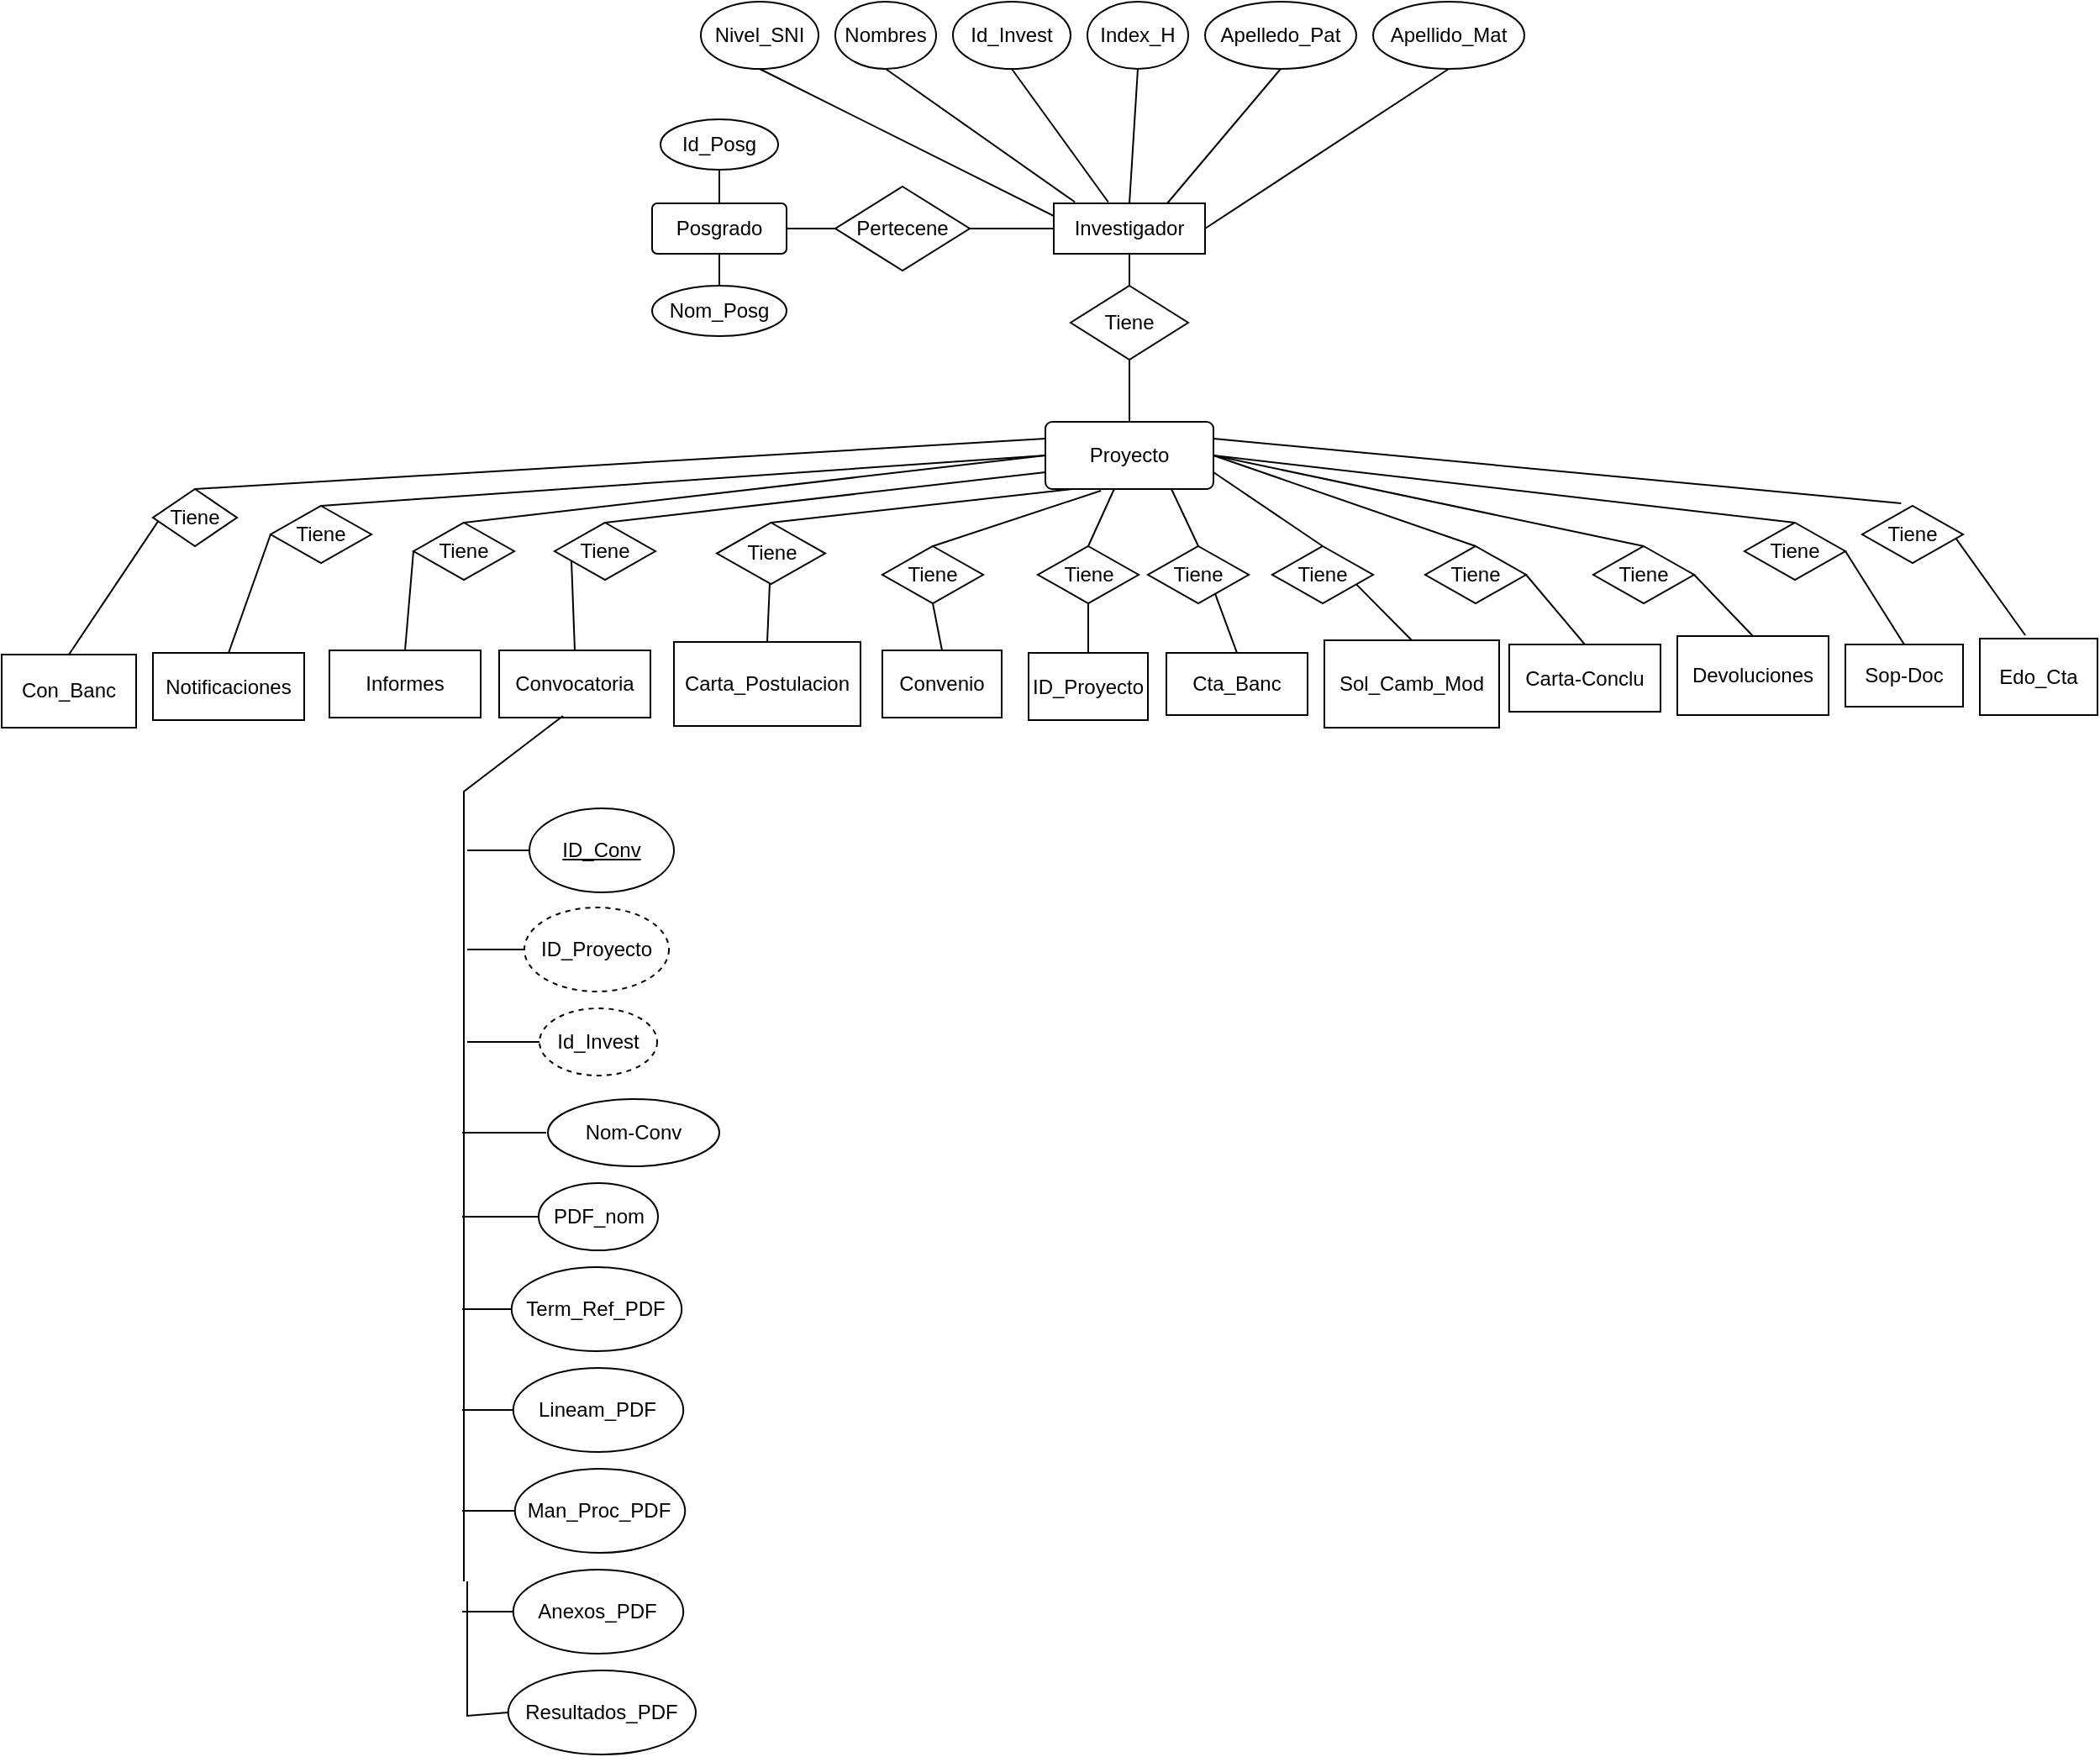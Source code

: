 <mxfile version="20.8.23" type="github">
  <diagram name="Página-1" id="talk2UAZNnC-9V4pHTTT">
    <mxGraphModel dx="4685" dy="1955" grid="1" gridSize="10" guides="1" tooltips="1" connect="1" arrows="1" fold="1" page="1" pageScale="1" pageWidth="1100" pageHeight="850" math="0" shadow="0">
      <root>
        <mxCell id="0" />
        <mxCell id="1" parent="0" />
        <mxCell id="CKS4pDuvZnmvhNHZPCm1-1" value="Investigador" style="whiteSpace=wrap;html=1;align=center;" parent="1" vertex="1">
          <mxGeometry x="-451" y="160" width="90" height="30" as="geometry" />
        </mxCell>
        <mxCell id="CKS4pDuvZnmvhNHZPCm1-2" value="Id_Invest" style="ellipse;whiteSpace=wrap;html=1;align=center;" parent="1" vertex="1">
          <mxGeometry x="-511" y="40" width="70" height="40" as="geometry" />
        </mxCell>
        <mxCell id="CKS4pDuvZnmvhNHZPCm1-3" value="Index_H" style="ellipse;whiteSpace=wrap;html=1;align=center;" parent="1" vertex="1">
          <mxGeometry x="-431" y="40" width="60" height="40" as="geometry" />
        </mxCell>
        <mxCell id="CKS4pDuvZnmvhNHZPCm1-4" value="Apelledo_Pat" style="ellipse;whiteSpace=wrap;html=1;align=center;" parent="1" vertex="1">
          <mxGeometry x="-361" y="40" width="90" height="40" as="geometry" />
        </mxCell>
        <mxCell id="CKS4pDuvZnmvhNHZPCm1-5" value="Nivel_SNI" style="ellipse;whiteSpace=wrap;html=1;align=center;" parent="1" vertex="1">
          <mxGeometry x="-661" y="40" width="70" height="40" as="geometry" />
        </mxCell>
        <mxCell id="CKS4pDuvZnmvhNHZPCm1-6" value="Nombres" style="ellipse;whiteSpace=wrap;html=1;align=center;" parent="1" vertex="1">
          <mxGeometry x="-581" y="40" width="60" height="40" as="geometry" />
        </mxCell>
        <mxCell id="CKS4pDuvZnmvhNHZPCm1-7" value="Apellido_Mat" style="ellipse;whiteSpace=wrap;html=1;align=center;" parent="1" vertex="1">
          <mxGeometry x="-261" y="40" width="90" height="40" as="geometry" />
        </mxCell>
        <mxCell id="CKS4pDuvZnmvhNHZPCm1-8" value="" style="endArrow=none;html=1;rounded=0;exitX=0;exitY=0.25;exitDx=0;exitDy=0;entryX=0.5;entryY=1;entryDx=0;entryDy=0;" parent="1" source="CKS4pDuvZnmvhNHZPCm1-1" target="CKS4pDuvZnmvhNHZPCm1-5" edge="1">
          <mxGeometry relative="1" as="geometry">
            <mxPoint x="-481" y="130" as="sourcePoint" />
            <mxPoint x="-321" y="130" as="targetPoint" />
          </mxGeometry>
        </mxCell>
        <mxCell id="CKS4pDuvZnmvhNHZPCm1-9" value="" style="endArrow=none;html=1;rounded=0;exitX=0.5;exitY=0;exitDx=0;exitDy=0;entryX=0.5;entryY=1;entryDx=0;entryDy=0;" parent="1" source="CKS4pDuvZnmvhNHZPCm1-1" target="CKS4pDuvZnmvhNHZPCm1-3" edge="1">
          <mxGeometry relative="1" as="geometry">
            <mxPoint x="-421" y="210" as="sourcePoint" />
            <mxPoint x="-701" y="140" as="targetPoint" />
          </mxGeometry>
        </mxCell>
        <mxCell id="CKS4pDuvZnmvhNHZPCm1-10" value="" style="endArrow=none;html=1;rounded=0;exitX=0.75;exitY=0;exitDx=0;exitDy=0;entryX=0.5;entryY=1;entryDx=0;entryDy=0;" parent="1" source="CKS4pDuvZnmvhNHZPCm1-1" target="CKS4pDuvZnmvhNHZPCm1-4" edge="1">
          <mxGeometry relative="1" as="geometry">
            <mxPoint x="-421" y="240" as="sourcePoint" />
            <mxPoint x="-701" y="170" as="targetPoint" />
          </mxGeometry>
        </mxCell>
        <mxCell id="CKS4pDuvZnmvhNHZPCm1-11" value="" style="endArrow=none;html=1;rounded=0;exitX=0.5;exitY=1;exitDx=0;exitDy=0;entryX=1;entryY=0.5;entryDx=0;entryDy=0;" parent="1" source="CKS4pDuvZnmvhNHZPCm1-7" target="CKS4pDuvZnmvhNHZPCm1-1" edge="1">
          <mxGeometry relative="1" as="geometry">
            <mxPoint x="-431" y="290" as="sourcePoint" />
            <mxPoint x="-711" y="220" as="targetPoint" />
          </mxGeometry>
        </mxCell>
        <mxCell id="CKS4pDuvZnmvhNHZPCm1-12" value="" style="endArrow=none;html=1;rounded=0;exitX=0.36;exitY=-0.025;exitDx=0;exitDy=0;entryX=0.5;entryY=1;entryDx=0;entryDy=0;exitPerimeter=0;" parent="1" source="CKS4pDuvZnmvhNHZPCm1-1" target="CKS4pDuvZnmvhNHZPCm1-2" edge="1">
          <mxGeometry relative="1" as="geometry">
            <mxPoint x="-361" y="190" as="sourcePoint" />
            <mxPoint x="-451" y="90" as="targetPoint" />
          </mxGeometry>
        </mxCell>
        <mxCell id="CKS4pDuvZnmvhNHZPCm1-13" value="" style="endArrow=none;html=1;rounded=0;entryX=0.5;entryY=1;entryDx=0;entryDy=0;exitX=0.14;exitY=-0.025;exitDx=0;exitDy=0;exitPerimeter=0;" parent="1" source="CKS4pDuvZnmvhNHZPCm1-1" target="CKS4pDuvZnmvhNHZPCm1-6" edge="1">
          <mxGeometry relative="1" as="geometry">
            <mxPoint x="-411" y="150" as="sourcePoint" />
            <mxPoint x="-631" y="130" as="targetPoint" />
          </mxGeometry>
        </mxCell>
        <mxCell id="CKS4pDuvZnmvhNHZPCm1-14" value="Pertecene" style="shape=rhombus;perimeter=rhombusPerimeter;whiteSpace=wrap;html=1;align=center;" parent="1" vertex="1">
          <mxGeometry x="-581" y="150" width="80" height="50" as="geometry" />
        </mxCell>
        <mxCell id="CKS4pDuvZnmvhNHZPCm1-15" value="Posgrado" style="rounded=1;arcSize=10;whiteSpace=wrap;html=1;align=center;" parent="1" vertex="1">
          <mxGeometry x="-690" y="160" width="80" height="30" as="geometry" />
        </mxCell>
        <mxCell id="CKS4pDuvZnmvhNHZPCm1-16" value="" style="endArrow=none;html=1;rounded=0;entryX=0;entryY=0.5;entryDx=0;entryDy=0;" parent="1" source="CKS4pDuvZnmvhNHZPCm1-14" target="CKS4pDuvZnmvhNHZPCm1-1" edge="1">
          <mxGeometry relative="1" as="geometry">
            <mxPoint x="-511" y="240" as="sourcePoint" />
            <mxPoint x="-321" y="130" as="targetPoint" />
          </mxGeometry>
        </mxCell>
        <mxCell id="CKS4pDuvZnmvhNHZPCm1-17" value="Id_Posg" style="ellipse;whiteSpace=wrap;html=1;align=center;" parent="1" vertex="1">
          <mxGeometry x="-685" y="110" width="70" height="30" as="geometry" />
        </mxCell>
        <mxCell id="CKS4pDuvZnmvhNHZPCm1-18" value="Nom_Posg" style="ellipse;whiteSpace=wrap;html=1;align=center;" parent="1" vertex="1">
          <mxGeometry x="-690" y="209" width="80" height="30" as="geometry" />
        </mxCell>
        <mxCell id="CKS4pDuvZnmvhNHZPCm1-19" value="" style="endArrow=none;html=1;rounded=0;entryX=0;entryY=0.5;entryDx=0;entryDy=0;exitX=1;exitY=0.5;exitDx=0;exitDy=0;" parent="1" source="CKS4pDuvZnmvhNHZPCm1-15" target="CKS4pDuvZnmvhNHZPCm1-14" edge="1">
          <mxGeometry width="50" height="50" relative="1" as="geometry">
            <mxPoint x="-581" y="380" as="sourcePoint" />
            <mxPoint x="-531" y="330" as="targetPoint" />
          </mxGeometry>
        </mxCell>
        <mxCell id="CKS4pDuvZnmvhNHZPCm1-23" value="Proyecto" style="rounded=1;arcSize=10;whiteSpace=wrap;html=1;align=center;" parent="1" vertex="1">
          <mxGeometry x="-456" y="290" width="100" height="40" as="geometry" />
        </mxCell>
        <mxCell id="CKS4pDuvZnmvhNHZPCm1-24" value="Tiene" style="shape=rhombus;perimeter=rhombusPerimeter;whiteSpace=wrap;html=1;align=center;" parent="1" vertex="1">
          <mxGeometry x="-441" y="209" width="70" height="44" as="geometry" />
        </mxCell>
        <mxCell id="CKS4pDuvZnmvhNHZPCm1-25" value="" style="endArrow=none;html=1;rounded=0;exitX=0.5;exitY=0;exitDx=0;exitDy=0;entryX=0.5;entryY=1;entryDx=0;entryDy=0;" parent="1" source="CKS4pDuvZnmvhNHZPCm1-24" target="CKS4pDuvZnmvhNHZPCm1-1" edge="1">
          <mxGeometry width="50" height="50" relative="1" as="geometry">
            <mxPoint x="-421" y="120" as="sourcePoint" />
            <mxPoint x="-371" y="70" as="targetPoint" />
          </mxGeometry>
        </mxCell>
        <mxCell id="CKS4pDuvZnmvhNHZPCm1-26" value="" style="endArrow=none;html=1;rounded=0;exitX=0.5;exitY=0;exitDx=0;exitDy=0;entryX=0.5;entryY=1;entryDx=0;entryDy=0;" parent="1" source="CKS4pDuvZnmvhNHZPCm1-23" target="CKS4pDuvZnmvhNHZPCm1-24" edge="1">
          <mxGeometry width="50" height="50" relative="1" as="geometry">
            <mxPoint x="-421" y="120" as="sourcePoint" />
            <mxPoint x="-371" y="70" as="targetPoint" />
          </mxGeometry>
        </mxCell>
        <mxCell id="CKS4pDuvZnmvhNHZPCm1-27" value="Convocatoria" style="rounded;whiteSpace=wrap;html=1;align=center;" parent="1" vertex="1">
          <mxGeometry x="-781" y="426" width="90" height="40" as="geometry" />
        </mxCell>
        <mxCell id="CKS4pDuvZnmvhNHZPCm1-30" value="" style="endArrow=none;html=1;rounded=0;entryX=0.5;entryY=1;entryDx=0;entryDy=0;exitX=0.5;exitY=0;exitDx=0;exitDy=0;" parent="1" source="CKS4pDuvZnmvhNHZPCm1-15" target="CKS4pDuvZnmvhNHZPCm1-17" edge="1">
          <mxGeometry width="50" height="50" relative="1" as="geometry">
            <mxPoint x="-600" y="185" as="sourcePoint" />
            <mxPoint x="-505" y="155" as="targetPoint" />
          </mxGeometry>
        </mxCell>
        <mxCell id="CKS4pDuvZnmvhNHZPCm1-31" value="" style="endArrow=none;html=1;rounded=0;entryX=0.5;entryY=1;entryDx=0;entryDy=0;exitX=0.5;exitY=0;exitDx=0;exitDy=0;" parent="1" source="CKS4pDuvZnmvhNHZPCm1-18" target="CKS4pDuvZnmvhNHZPCm1-15" edge="1">
          <mxGeometry width="50" height="50" relative="1" as="geometry">
            <mxPoint x="-640" y="170" as="sourcePoint" />
            <mxPoint x="-640" y="150" as="targetPoint" />
          </mxGeometry>
        </mxCell>
        <mxCell id="CKS4pDuvZnmvhNHZPCm1-33" value="Carta_Postulacion" style="rounded;whiteSpace=wrap;html=1;align=center;" parent="1" vertex="1">
          <mxGeometry x="-677" y="421" width="111" height="50" as="geometry" />
        </mxCell>
        <mxCell id="CKS4pDuvZnmvhNHZPCm1-34" value="Sol_Camb_Mod" style="rounded;whiteSpace=wrap;html=1;align=center;" parent="1" vertex="1">
          <mxGeometry x="-290" y="420" width="104" height="52" as="geometry" />
        </mxCell>
        <mxCell id="CKS4pDuvZnmvhNHZPCm1-35" value="Carta-Conclu" style="rounded;whiteSpace=wrap;html=1;align=center;" parent="1" vertex="1">
          <mxGeometry x="-180" y="422.5" width="90" height="40" as="geometry" />
        </mxCell>
        <mxCell id="CKS4pDuvZnmvhNHZPCm1-36" value="Informes" style="rounded;whiteSpace=wrap;html=1;align=center;" parent="1" vertex="1">
          <mxGeometry x="-882" y="426" width="90" height="40" as="geometry" />
        </mxCell>
        <mxCell id="CKS4pDuvZnmvhNHZPCm1-37" value="Cta_Banc" style="rounded;whiteSpace=wrap;html=1;align=center;" parent="1" vertex="1">
          <mxGeometry x="-384" y="427.5" width="84" height="37" as="geometry" />
        </mxCell>
        <mxCell id="CKS4pDuvZnmvhNHZPCm1-38" value="Convenio" style="rounded;whiteSpace=wrap;html=1;align=center;" parent="1" vertex="1">
          <mxGeometry x="-553" y="426" width="71" height="40" as="geometry" />
        </mxCell>
        <mxCell id="CKS4pDuvZnmvhNHZPCm1-40" value="" style="endArrow=none;html=1;rounded=0;exitX=0.5;exitY=0;exitDx=0;exitDy=0;entryX=0;entryY=0.5;entryDx=0;entryDy=0;startArrow=none;" parent="1" source="iRURqrjIJQSKfv4a0Viq-4" target="CKS4pDuvZnmvhNHZPCm1-23" edge="1">
          <mxGeometry relative="1" as="geometry">
            <mxPoint x="-430" y="340" as="sourcePoint" />
            <mxPoint x="-460" y="310" as="targetPoint" />
          </mxGeometry>
        </mxCell>
        <mxCell id="CKS4pDuvZnmvhNHZPCm1-41" value="" style="endArrow=none;html=1;rounded=0;exitX=0.5;exitY=0;exitDx=0;exitDy=0;entryX=0;entryY=0.75;entryDx=0;entryDy=0;startArrow=none;" parent="1" source="iRURqrjIJQSKfv4a0Viq-6" target="CKS4pDuvZnmvhNHZPCm1-23" edge="1">
          <mxGeometry relative="1" as="geometry">
            <mxPoint x="-740" y="387" as="sourcePoint" />
            <mxPoint x="-450" y="320" as="targetPoint" />
          </mxGeometry>
        </mxCell>
        <mxCell id="CKS4pDuvZnmvhNHZPCm1-44" value="" style="endArrow=none;html=1;rounded=0;exitX=0.5;exitY=0;exitDx=0;exitDy=0;startArrow=none;" parent="1" source="iRURqrjIJQSKfv4a0Viq-8" edge="1">
          <mxGeometry relative="1" as="geometry">
            <mxPoint x="-730" y="397" as="sourcePoint" />
            <mxPoint x="-440" y="330" as="targetPoint" />
          </mxGeometry>
        </mxCell>
        <mxCell id="CKS4pDuvZnmvhNHZPCm1-45" value="" style="endArrow=none;html=1;rounded=0;exitX=0.5;exitY=0;exitDx=0;exitDy=0;entryX=0.33;entryY=1.025;entryDx=0;entryDy=0;startArrow=none;entryPerimeter=0;" parent="1" source="iRURqrjIJQSKfv4a0Viq-10" target="CKS4pDuvZnmvhNHZPCm1-23" edge="1">
          <mxGeometry relative="1" as="geometry">
            <mxPoint x="-524" y="382" as="sourcePoint" />
            <mxPoint x="-430" y="340" as="targetPoint" />
          </mxGeometry>
        </mxCell>
        <mxCell id="CKS4pDuvZnmvhNHZPCm1-46" value="" style="endArrow=none;html=1;rounded=0;exitX=0.5;exitY=0;exitDx=0;exitDy=0;entryX=0.75;entryY=1;entryDx=0;entryDy=0;startArrow=none;" parent="1" source="iRURqrjIJQSKfv4a0Viq-14" target="CKS4pDuvZnmvhNHZPCm1-23" edge="1">
          <mxGeometry relative="1" as="geometry">
            <mxPoint x="-420" y="387" as="sourcePoint" />
            <mxPoint x="-421" y="340" as="targetPoint" />
          </mxGeometry>
        </mxCell>
        <mxCell id="CKS4pDuvZnmvhNHZPCm1-47" value="" style="endArrow=none;html=1;rounded=0;exitX=0.5;exitY=0;exitDx=0;exitDy=0;entryX=1;entryY=0.75;entryDx=0;entryDy=0;startArrow=none;" parent="1" source="iRURqrjIJQSKfv4a0Viq-12" target="CKS4pDuvZnmvhNHZPCm1-23" edge="1">
          <mxGeometry relative="1" as="geometry">
            <mxPoint x="-329" y="387" as="sourcePoint" />
            <mxPoint x="-371" y="340" as="targetPoint" />
          </mxGeometry>
        </mxCell>
        <mxCell id="CKS4pDuvZnmvhNHZPCm1-48" value="" style="endArrow=none;html=1;rounded=0;exitX=0.5;exitY=0;exitDx=0;exitDy=0;entryX=1;entryY=0.5;entryDx=0;entryDy=0;startArrow=none;" parent="1" source="iRURqrjIJQSKfv4a0Viq-16" target="CKS4pDuvZnmvhNHZPCm1-23" edge="1">
          <mxGeometry relative="1" as="geometry">
            <mxPoint x="-209" y="382" as="sourcePoint" />
            <mxPoint x="-346" y="330" as="targetPoint" />
          </mxGeometry>
        </mxCell>
        <mxCell id="CKS4pDuvZnmvhNHZPCm1-50" value="Con_Banc" style="rounded;whiteSpace=wrap;html=1;align=center;" parent="1" vertex="1">
          <mxGeometry x="-1077" y="428.5" width="80" height="43.5" as="geometry" />
        </mxCell>
        <mxCell id="CKS4pDuvZnmvhNHZPCm1-51" value="Notificaciones" style="rounded;whiteSpace=wrap;html=1;align=center;" parent="1" vertex="1">
          <mxGeometry x="-987" y="427.5" width="90" height="40" as="geometry" />
        </mxCell>
        <mxCell id="CKS4pDuvZnmvhNHZPCm1-52" value="Edo_Cta" style="rounded;whiteSpace=wrap;html=1;align=center;" parent="1" vertex="1">
          <mxGeometry x="100" y="419" width="70" height="45.5" as="geometry" />
        </mxCell>
        <mxCell id="CKS4pDuvZnmvhNHZPCm1-53" value="Sop-Doc" style="rounded;whiteSpace=wrap;html=1;align=center;" parent="1" vertex="1">
          <mxGeometry x="20" y="422.5" width="70" height="37" as="geometry" />
        </mxCell>
        <mxCell id="CKS4pDuvZnmvhNHZPCm1-54" value="Devoluciones" style="rounded;whiteSpace=wrap;html=1;align=center;" parent="1" vertex="1">
          <mxGeometry x="-80" y="417.5" width="90" height="47" as="geometry" />
        </mxCell>
        <mxCell id="CKS4pDuvZnmvhNHZPCm1-55" value="" style="endArrow=none;html=1;rounded=0;exitX=0.5;exitY=0;exitDx=0;exitDy=0;entryX=1;entryY=0.5;entryDx=0;entryDy=0;startArrow=none;" parent="1" source="iRURqrjIJQSKfv4a0Viq-22" target="CKS4pDuvZnmvhNHZPCm1-23" edge="1">
          <mxGeometry width="50" height="50" relative="1" as="geometry">
            <mxPoint x="-380" y="420" as="sourcePoint" />
            <mxPoint x="-330" y="370" as="targetPoint" />
          </mxGeometry>
        </mxCell>
        <mxCell id="CKS4pDuvZnmvhNHZPCm1-57" value="" style="endArrow=none;html=1;rounded=0;exitX=1;exitY=0.5;exitDx=0;exitDy=0;entryX=0.5;entryY=0;entryDx=0;entryDy=0;startArrow=none;" parent="1" source="iRURqrjIJQSKfv4a0Viq-20" target="CKS4pDuvZnmvhNHZPCm1-53" edge="1">
          <mxGeometry relative="1" as="geometry">
            <mxPoint x="-422" y="460" as="sourcePoint" />
            <mxPoint x="-262" y="460" as="targetPoint" />
          </mxGeometry>
        </mxCell>
        <mxCell id="CKS4pDuvZnmvhNHZPCm1-59" value="" style="endArrow=none;html=1;rounded=0;exitX=0.5;exitY=0;exitDx=0;exitDy=0;entryX=0;entryY=0.5;entryDx=0;entryDy=0;startArrow=none;" parent="1" source="iRURqrjIJQSKfv4a0Viq-1" target="CKS4pDuvZnmvhNHZPCm1-23" edge="1">
          <mxGeometry relative="1" as="geometry">
            <mxPoint x="-740" y="387" as="sourcePoint" />
            <mxPoint x="-446" y="320" as="targetPoint" />
          </mxGeometry>
        </mxCell>
        <mxCell id="CKS4pDuvZnmvhNHZPCm1-60" value="" style="endArrow=none;html=1;rounded=0;exitX=0.5;exitY=0;exitDx=0;exitDy=0;entryX=0;entryY=0.25;entryDx=0;entryDy=0;startArrow=none;" parent="1" source="CKS4pDuvZnmvhNHZPCm1-78" target="CKS4pDuvZnmvhNHZPCm1-23" edge="1">
          <mxGeometry relative="1" as="geometry">
            <mxPoint x="-730" y="397" as="sourcePoint" />
            <mxPoint x="-436" y="330" as="targetPoint" />
          </mxGeometry>
        </mxCell>
        <mxCell id="CKS4pDuvZnmvhNHZPCm1-61" value="" style="endArrow=none;html=1;rounded=0;exitX=1;exitY=0.25;exitDx=0;exitDy=0;entryX=0.386;entryY=-0.044;entryDx=0;entryDy=0;entryPerimeter=0;startArrow=none;" parent="1" source="iRURqrjIJQSKfv4a0Viq-18" target="CKS4pDuvZnmvhNHZPCm1-52" edge="1">
          <mxGeometry relative="1" as="geometry">
            <mxPoint x="-346" y="320" as="sourcePoint" />
            <mxPoint x="65" y="384" as="targetPoint" />
          </mxGeometry>
        </mxCell>
        <mxCell id="CKS4pDuvZnmvhNHZPCm1-62" value="Nom-Conv" style="ellipse;whiteSpace=wrap;html=1;align=center;" parent="1" vertex="1">
          <mxGeometry x="-752" y="693" width="102" height="40" as="geometry" />
        </mxCell>
        <mxCell id="CKS4pDuvZnmvhNHZPCm1-63" value="PDF_nom" style="ellipse;whiteSpace=wrap;html=1;align=center;" parent="1" vertex="1">
          <mxGeometry x="-757.5" y="743" width="71" height="40" as="geometry" />
        </mxCell>
        <mxCell id="CKS4pDuvZnmvhNHZPCm1-64" value="Term_Ref_PDF" style="ellipse;whiteSpace=wrap;html=1;align=center;" parent="1" vertex="1">
          <mxGeometry x="-773.62" y="793" width="101.25" height="50" as="geometry" />
        </mxCell>
        <mxCell id="CKS4pDuvZnmvhNHZPCm1-65" value="Lineam_PDF" style="ellipse;whiteSpace=wrap;html=1;align=center;" parent="1" vertex="1">
          <mxGeometry x="-772.63" y="853" width="101.25" height="50" as="geometry" />
        </mxCell>
        <mxCell id="CKS4pDuvZnmvhNHZPCm1-66" value="Man_Proc_PDF" style="ellipse;whiteSpace=wrap;html=1;align=center;" parent="1" vertex="1">
          <mxGeometry x="-771.62" y="913" width="101.25" height="50" as="geometry" />
        </mxCell>
        <mxCell id="CKS4pDuvZnmvhNHZPCm1-67" value="Anexos_PDF" style="ellipse;whiteSpace=wrap;html=1;align=center;" parent="1" vertex="1">
          <mxGeometry x="-772.63" y="973" width="101.25" height="50" as="geometry" />
        </mxCell>
        <mxCell id="CKS4pDuvZnmvhNHZPCm1-68" value="Resultados_PDF" style="ellipse;whiteSpace=wrap;html=1;align=center;" parent="1" vertex="1">
          <mxGeometry x="-775.63" y="1033" width="111.63" height="50" as="geometry" />
        </mxCell>
        <mxCell id="CKS4pDuvZnmvhNHZPCm1-71" value="" style="endArrow=none;html=1;rounded=0;entryX=0;entryY=0.5;entryDx=0;entryDy=0;" parent="1" edge="1">
          <mxGeometry relative="1" as="geometry">
            <mxPoint x="-803" y="713" as="sourcePoint" />
            <mxPoint x="-753" y="713" as="targetPoint" />
          </mxGeometry>
        </mxCell>
        <mxCell id="CKS4pDuvZnmvhNHZPCm1-72" value="" style="endArrow=none;html=1;rounded=0;entryX=0;entryY=0.5;entryDx=0;entryDy=0;" parent="1" target="CKS4pDuvZnmvhNHZPCm1-63" edge="1">
          <mxGeometry relative="1" as="geometry">
            <mxPoint x="-803" y="763" as="sourcePoint" />
            <mxPoint x="-743" y="723" as="targetPoint" />
          </mxGeometry>
        </mxCell>
        <mxCell id="CKS4pDuvZnmvhNHZPCm1-73" value="" style="endArrow=none;html=1;rounded=0;entryX=0;entryY=0.5;entryDx=0;entryDy=0;" parent="1" target="CKS4pDuvZnmvhNHZPCm1-64" edge="1">
          <mxGeometry relative="1" as="geometry">
            <mxPoint x="-803" y="818" as="sourcePoint" />
            <mxPoint x="-733" y="733" as="targetPoint" />
          </mxGeometry>
        </mxCell>
        <mxCell id="CKS4pDuvZnmvhNHZPCm1-74" value="" style="endArrow=none;html=1;rounded=0;entryX=0;entryY=0.5;entryDx=0;entryDy=0;" parent="1" target="CKS4pDuvZnmvhNHZPCm1-65" edge="1">
          <mxGeometry relative="1" as="geometry">
            <mxPoint x="-803" y="878" as="sourcePoint" />
            <mxPoint x="-723" y="743" as="targetPoint" />
          </mxGeometry>
        </mxCell>
        <mxCell id="CKS4pDuvZnmvhNHZPCm1-75" value="" style="endArrow=none;html=1;rounded=0;entryX=0;entryY=0.5;entryDx=0;entryDy=0;" parent="1" target="CKS4pDuvZnmvhNHZPCm1-66" edge="1">
          <mxGeometry relative="1" as="geometry">
            <mxPoint x="-803" y="938" as="sourcePoint" />
            <mxPoint x="-773" y="943" as="targetPoint" />
          </mxGeometry>
        </mxCell>
        <mxCell id="CKS4pDuvZnmvhNHZPCm1-77" value="" style="endArrow=none;html=1;rounded=0;entryX=0;entryY=0.5;entryDx=0;entryDy=0;" parent="1" target="CKS4pDuvZnmvhNHZPCm1-67" edge="1">
          <mxGeometry relative="1" as="geometry">
            <mxPoint x="-803" y="998" as="sourcePoint" />
            <mxPoint x="-693" y="773" as="targetPoint" />
          </mxGeometry>
        </mxCell>
        <mxCell id="CKS4pDuvZnmvhNHZPCm1-79" value="" style="endArrow=none;html=1;rounded=0;exitX=0.5;exitY=0;exitDx=0;exitDy=0;entryX=0;entryY=0.25;entryDx=0;entryDy=0;" parent="1" source="CKS4pDuvZnmvhNHZPCm1-50" target="CKS4pDuvZnmvhNHZPCm1-78" edge="1">
          <mxGeometry relative="1" as="geometry">
            <mxPoint x="-950" y="429" as="sourcePoint" />
            <mxPoint x="-456" y="300" as="targetPoint" />
          </mxGeometry>
        </mxCell>
        <mxCell id="CKS4pDuvZnmvhNHZPCm1-78" value="Tiene" style="shape=rhombus;perimeter=rhombusPerimeter;whiteSpace=wrap;html=1;align=center;" parent="1" vertex="1">
          <mxGeometry x="-987" y="330" width="50" height="34" as="geometry" />
        </mxCell>
        <mxCell id="iRURqrjIJQSKfv4a0Viq-2" value="" style="endArrow=none;html=1;rounded=0;exitX=0.5;exitY=0;exitDx=0;exitDy=0;entryX=0;entryY=0.5;entryDx=0;entryDy=0;" edge="1" parent="1" source="CKS4pDuvZnmvhNHZPCm1-51" target="iRURqrjIJQSKfv4a0Viq-1">
          <mxGeometry relative="1" as="geometry">
            <mxPoint x="-855" y="428" as="sourcePoint" />
            <mxPoint x="-456" y="310" as="targetPoint" />
          </mxGeometry>
        </mxCell>
        <mxCell id="iRURqrjIJQSKfv4a0Viq-1" value="Tiene" style="shape=rhombus;perimeter=rhombusPerimeter;whiteSpace=wrap;html=1;align=center;" vertex="1" parent="1">
          <mxGeometry x="-917" y="340" width="60" height="34" as="geometry" />
        </mxCell>
        <mxCell id="iRURqrjIJQSKfv4a0Viq-5" value="" style="endArrow=none;html=1;rounded=0;exitX=0.5;exitY=0;exitDx=0;exitDy=0;entryX=0;entryY=0.5;entryDx=0;entryDy=0;" edge="1" parent="1" source="CKS4pDuvZnmvhNHZPCm1-36" target="iRURqrjIJQSKfv4a0Viq-4">
          <mxGeometry relative="1" as="geometry">
            <mxPoint x="-750" y="426" as="sourcePoint" />
            <mxPoint x="-456" y="310" as="targetPoint" />
          </mxGeometry>
        </mxCell>
        <mxCell id="iRURqrjIJQSKfv4a0Viq-4" value="Tiene" style="shape=rhombus;perimeter=rhombusPerimeter;whiteSpace=wrap;html=1;align=center;" vertex="1" parent="1">
          <mxGeometry x="-832" y="350" width="60" height="34" as="geometry" />
        </mxCell>
        <mxCell id="iRURqrjIJQSKfv4a0Viq-7" value="" style="endArrow=none;html=1;rounded=0;exitX=0.5;exitY=0;exitDx=0;exitDy=0;entryX=0;entryY=0.75;entryDx=0;entryDy=0;" edge="1" parent="1" source="CKS4pDuvZnmvhNHZPCm1-27" target="iRURqrjIJQSKfv4a0Viq-6">
          <mxGeometry relative="1" as="geometry">
            <mxPoint x="-649" y="426" as="sourcePoint" />
            <mxPoint x="-456" y="320" as="targetPoint" />
          </mxGeometry>
        </mxCell>
        <mxCell id="iRURqrjIJQSKfv4a0Viq-6" value="Tiene" style="shape=rhombus;perimeter=rhombusPerimeter;whiteSpace=wrap;html=1;align=center;" vertex="1" parent="1">
          <mxGeometry x="-748" y="350" width="60" height="34" as="geometry" />
        </mxCell>
        <mxCell id="iRURqrjIJQSKfv4a0Viq-9" value="" style="endArrow=none;html=1;rounded=0;exitX=0.5;exitY=0;exitDx=0;exitDy=0;" edge="1" parent="1" source="CKS4pDuvZnmvhNHZPCm1-33" target="iRURqrjIJQSKfv4a0Viq-8">
          <mxGeometry relative="1" as="geometry">
            <mxPoint x="-534" y="421" as="sourcePoint" />
            <mxPoint x="-440" y="330" as="targetPoint" />
          </mxGeometry>
        </mxCell>
        <mxCell id="iRURqrjIJQSKfv4a0Viq-8" value="Tiene" style="shape=rhombus;perimeter=rhombusPerimeter;whiteSpace=wrap;html=1;align=center;" vertex="1" parent="1">
          <mxGeometry x="-651.5" y="350" width="64.5" height="36.55" as="geometry" />
        </mxCell>
        <mxCell id="iRURqrjIJQSKfv4a0Viq-11" value="" style="endArrow=none;html=1;rounded=0;exitX=0.5;exitY=0;exitDx=0;exitDy=0;entryX=0.5;entryY=1;entryDx=0;entryDy=0;" edge="1" parent="1" source="CKS4pDuvZnmvhNHZPCm1-38" target="iRURqrjIJQSKfv4a0Viq-10">
          <mxGeometry relative="1" as="geometry">
            <mxPoint x="-430" y="426" as="sourcePoint" />
            <mxPoint x="-406" y="330" as="targetPoint" />
          </mxGeometry>
        </mxCell>
        <mxCell id="iRURqrjIJQSKfv4a0Viq-10" value="Tiene" style="shape=rhombus;perimeter=rhombusPerimeter;whiteSpace=wrap;html=1;align=center;" vertex="1" parent="1">
          <mxGeometry x="-553" y="364" width="60" height="34" as="geometry" />
        </mxCell>
        <mxCell id="iRURqrjIJQSKfv4a0Viq-13" value="" style="endArrow=none;html=1;rounded=0;exitX=0.5;exitY=0;exitDx=0;exitDy=0;entryX=1;entryY=0.75;entryDx=0;entryDy=0;" edge="1" parent="1" source="CKS4pDuvZnmvhNHZPCm1-34" target="iRURqrjIJQSKfv4a0Viq-12">
          <mxGeometry relative="1" as="geometry">
            <mxPoint x="-238" y="420" as="sourcePoint" />
            <mxPoint x="-356" y="320" as="targetPoint" />
          </mxGeometry>
        </mxCell>
        <mxCell id="iRURqrjIJQSKfv4a0Viq-12" value="Tiene" style="shape=rhombus;perimeter=rhombusPerimeter;whiteSpace=wrap;html=1;align=center;" vertex="1" parent="1">
          <mxGeometry x="-321" y="364" width="60" height="34" as="geometry" />
        </mxCell>
        <mxCell id="iRURqrjIJQSKfv4a0Viq-15" value="" style="endArrow=none;html=1;rounded=0;exitX=0.5;exitY=0;exitDx=0;exitDy=0;entryX=0.75;entryY=1;entryDx=0;entryDy=0;" edge="1" parent="1" source="CKS4pDuvZnmvhNHZPCm1-37" target="iRURqrjIJQSKfv4a0Viq-14">
          <mxGeometry relative="1" as="geometry">
            <mxPoint x="-342" y="428" as="sourcePoint" />
            <mxPoint x="-381" y="330" as="targetPoint" />
          </mxGeometry>
        </mxCell>
        <mxCell id="iRURqrjIJQSKfv4a0Viq-14" value="Tiene" style="shape=rhombus;perimeter=rhombusPerimeter;whiteSpace=wrap;html=1;align=center;" vertex="1" parent="1">
          <mxGeometry x="-395" y="364" width="60" height="34" as="geometry" />
        </mxCell>
        <mxCell id="iRURqrjIJQSKfv4a0Viq-17" value="" style="endArrow=none;html=1;rounded=0;exitX=0.5;exitY=0;exitDx=0;exitDy=0;entryX=1;entryY=0.5;entryDx=0;entryDy=0;" edge="1" parent="1" source="CKS4pDuvZnmvhNHZPCm1-35" target="iRURqrjIJQSKfv4a0Viq-16">
          <mxGeometry relative="1" as="geometry">
            <mxPoint x="-135" y="423" as="sourcePoint" />
            <mxPoint x="-356" y="310" as="targetPoint" />
          </mxGeometry>
        </mxCell>
        <mxCell id="iRURqrjIJQSKfv4a0Viq-16" value="Tiene" style="shape=rhombus;perimeter=rhombusPerimeter;whiteSpace=wrap;html=1;align=center;" vertex="1" parent="1">
          <mxGeometry x="-230" y="364" width="60" height="34" as="geometry" />
        </mxCell>
        <mxCell id="iRURqrjIJQSKfv4a0Viq-19" value="" style="endArrow=none;html=1;rounded=0;exitX=1;exitY=0.25;exitDx=0;exitDy=0;entryX=0.386;entryY=-0.044;entryDx=0;entryDy=0;entryPerimeter=0;" edge="1" parent="1" source="CKS4pDuvZnmvhNHZPCm1-23" target="iRURqrjIJQSKfv4a0Viq-18">
          <mxGeometry relative="1" as="geometry">
            <mxPoint x="-356" y="300" as="sourcePoint" />
            <mxPoint x="127" y="417" as="targetPoint" />
          </mxGeometry>
        </mxCell>
        <mxCell id="iRURqrjIJQSKfv4a0Viq-18" value="Tiene" style="shape=rhombus;perimeter=rhombusPerimeter;whiteSpace=wrap;html=1;align=center;" vertex="1" parent="1">
          <mxGeometry x="30" y="340" width="60" height="34" as="geometry" />
        </mxCell>
        <mxCell id="iRURqrjIJQSKfv4a0Viq-21" value="" style="endArrow=none;html=1;rounded=0;exitX=1;exitY=0.5;exitDx=0;exitDy=0;entryX=0.5;entryY=0;entryDx=0;entryDy=0;" edge="1" parent="1" source="CKS4pDuvZnmvhNHZPCm1-23" target="iRURqrjIJQSKfv4a0Viq-20">
          <mxGeometry relative="1" as="geometry">
            <mxPoint x="-356" y="310" as="sourcePoint" />
            <mxPoint x="55" y="423" as="targetPoint" />
          </mxGeometry>
        </mxCell>
        <mxCell id="iRURqrjIJQSKfv4a0Viq-20" value="Tiene" style="shape=rhombus;perimeter=rhombusPerimeter;whiteSpace=wrap;html=1;align=center;" vertex="1" parent="1">
          <mxGeometry x="-40" y="350" width="60" height="34" as="geometry" />
        </mxCell>
        <mxCell id="iRURqrjIJQSKfv4a0Viq-23" value="" style="endArrow=none;html=1;rounded=0;exitX=0.5;exitY=0;exitDx=0;exitDy=0;entryX=1;entryY=0.5;entryDx=0;entryDy=0;" edge="1" parent="1" source="CKS4pDuvZnmvhNHZPCm1-54" target="iRURqrjIJQSKfv4a0Viq-22">
          <mxGeometry width="50" height="50" relative="1" as="geometry">
            <mxPoint x="-35" y="418" as="sourcePoint" />
            <mxPoint x="-356" y="310" as="targetPoint" />
          </mxGeometry>
        </mxCell>
        <mxCell id="iRURqrjIJQSKfv4a0Viq-22" value="Tiene" style="shape=rhombus;perimeter=rhombusPerimeter;whiteSpace=wrap;html=1;align=center;" vertex="1" parent="1">
          <mxGeometry x="-130" y="364" width="60" height="34" as="geometry" />
        </mxCell>
        <mxCell id="iRURqrjIJQSKfv4a0Viq-24" value="ID_Proyecto" style="rounded;whiteSpace=wrap;html=1;align=center;" vertex="1" parent="1">
          <mxGeometry x="-466" y="427.5" width="71" height="40" as="geometry" />
        </mxCell>
        <mxCell id="iRURqrjIJQSKfv4a0Viq-25" value="Tiene" style="shape=rhombus;perimeter=rhombusPerimeter;whiteSpace=wrap;html=1;align=center;" vertex="1" parent="1">
          <mxGeometry x="-460.5" y="364" width="60" height="34" as="geometry" />
        </mxCell>
        <mxCell id="iRURqrjIJQSKfv4a0Viq-26" value="" style="endArrow=none;html=1;rounded=0;exitX=0.5;exitY=0;exitDx=0;exitDy=0;entryX=0.5;entryY=1;entryDx=0;entryDy=0;" edge="1" parent="1" source="iRURqrjIJQSKfv4a0Viq-24" target="iRURqrjIJQSKfv4a0Viq-25">
          <mxGeometry width="50" height="50" relative="1" as="geometry">
            <mxPoint x="-580" y="450" as="sourcePoint" />
            <mxPoint x="-530" y="400" as="targetPoint" />
          </mxGeometry>
        </mxCell>
        <mxCell id="iRURqrjIJQSKfv4a0Viq-30" value="" style="endArrow=none;html=1;rounded=0;exitX=0.5;exitY=0;exitDx=0;exitDy=0;" edge="1" parent="1" source="iRURqrjIJQSKfv4a0Viq-25" target="CKS4pDuvZnmvhNHZPCm1-23">
          <mxGeometry width="50" height="50" relative="1" as="geometry">
            <mxPoint x="-580" y="450" as="sourcePoint" />
            <mxPoint x="-380" y="330" as="targetPoint" />
          </mxGeometry>
        </mxCell>
        <mxCell id="iRURqrjIJQSKfv4a0Viq-31" value="ID_Proyecto" style="ellipse;whiteSpace=wrap;html=1;align=center;dashed=1;" vertex="1" parent="1">
          <mxGeometry x="-766" y="579" width="86" height="50" as="geometry" />
        </mxCell>
        <mxCell id="iRURqrjIJQSKfv4a0Viq-32" value="Id_Invest" style="ellipse;whiteSpace=wrap;html=1;align=center;dashed=1;" vertex="1" parent="1">
          <mxGeometry x="-757" y="639" width="70" height="40" as="geometry" />
        </mxCell>
        <mxCell id="iRURqrjIJQSKfv4a0Viq-33" value="" style="endArrow=none;html=1;rounded=0;entryX=0.422;entryY=0.975;entryDx=0;entryDy=0;entryPerimeter=0;" edge="1" parent="1" target="CKS4pDuvZnmvhNHZPCm1-27">
          <mxGeometry width="50" height="50" relative="1" as="geometry">
            <mxPoint x="-802" y="980" as="sourcePoint" />
            <mxPoint x="-802.5" y="500" as="targetPoint" />
            <Array as="points">
              <mxPoint x="-802" y="510" />
            </Array>
          </mxGeometry>
        </mxCell>
        <mxCell id="iRURqrjIJQSKfv4a0Viq-34" value="" style="endArrow=none;html=1;rounded=0;entryX=0;entryY=0.5;entryDx=0;entryDy=0;" edge="1" parent="1" target="CKS4pDuvZnmvhNHZPCm1-68">
          <mxGeometry width="50" height="50" relative="1" as="geometry">
            <mxPoint x="-800" y="980" as="sourcePoint" />
            <mxPoint x="-530" y="653" as="targetPoint" />
            <Array as="points">
              <mxPoint x="-800" y="1060" />
            </Array>
          </mxGeometry>
        </mxCell>
        <mxCell id="iRURqrjIJQSKfv4a0Viq-35" value="" style="endArrow=none;html=1;rounded=0;exitX=0;exitY=0.5;exitDx=0;exitDy=0;" edge="1" parent="1" source="iRURqrjIJQSKfv4a0Viq-32">
          <mxGeometry width="50" height="50" relative="1" as="geometry">
            <mxPoint x="-580" y="699" as="sourcePoint" />
            <mxPoint x="-800" y="659" as="targetPoint" />
          </mxGeometry>
        </mxCell>
        <mxCell id="iRURqrjIJQSKfv4a0Viq-36" value="" style="endArrow=none;html=1;rounded=0;exitX=0;exitY=0.5;exitDx=0;exitDy=0;" edge="1" parent="1" source="iRURqrjIJQSKfv4a0Viq-31">
          <mxGeometry width="50" height="50" relative="1" as="geometry">
            <mxPoint x="-747" y="669" as="sourcePoint" />
            <mxPoint x="-800" y="604" as="targetPoint" />
          </mxGeometry>
        </mxCell>
        <mxCell id="iRURqrjIJQSKfv4a0Viq-39" value="&lt;u&gt;ID_Conv&lt;/u&gt;" style="ellipse;whiteSpace=wrap;html=1;align=center;" vertex="1" parent="1">
          <mxGeometry x="-763" y="520" width="86" height="50" as="geometry" />
        </mxCell>
        <mxCell id="iRURqrjIJQSKfv4a0Viq-41" value="" style="endArrow=none;html=1;rounded=0;exitX=0;exitY=0.5;exitDx=0;exitDy=0;" edge="1" parent="1" source="iRURqrjIJQSKfv4a0Viq-39">
          <mxGeometry width="50" height="50" relative="1" as="geometry">
            <mxPoint x="-580" y="800" as="sourcePoint" />
            <mxPoint x="-800" y="545" as="targetPoint" />
          </mxGeometry>
        </mxCell>
      </root>
    </mxGraphModel>
  </diagram>
</mxfile>
